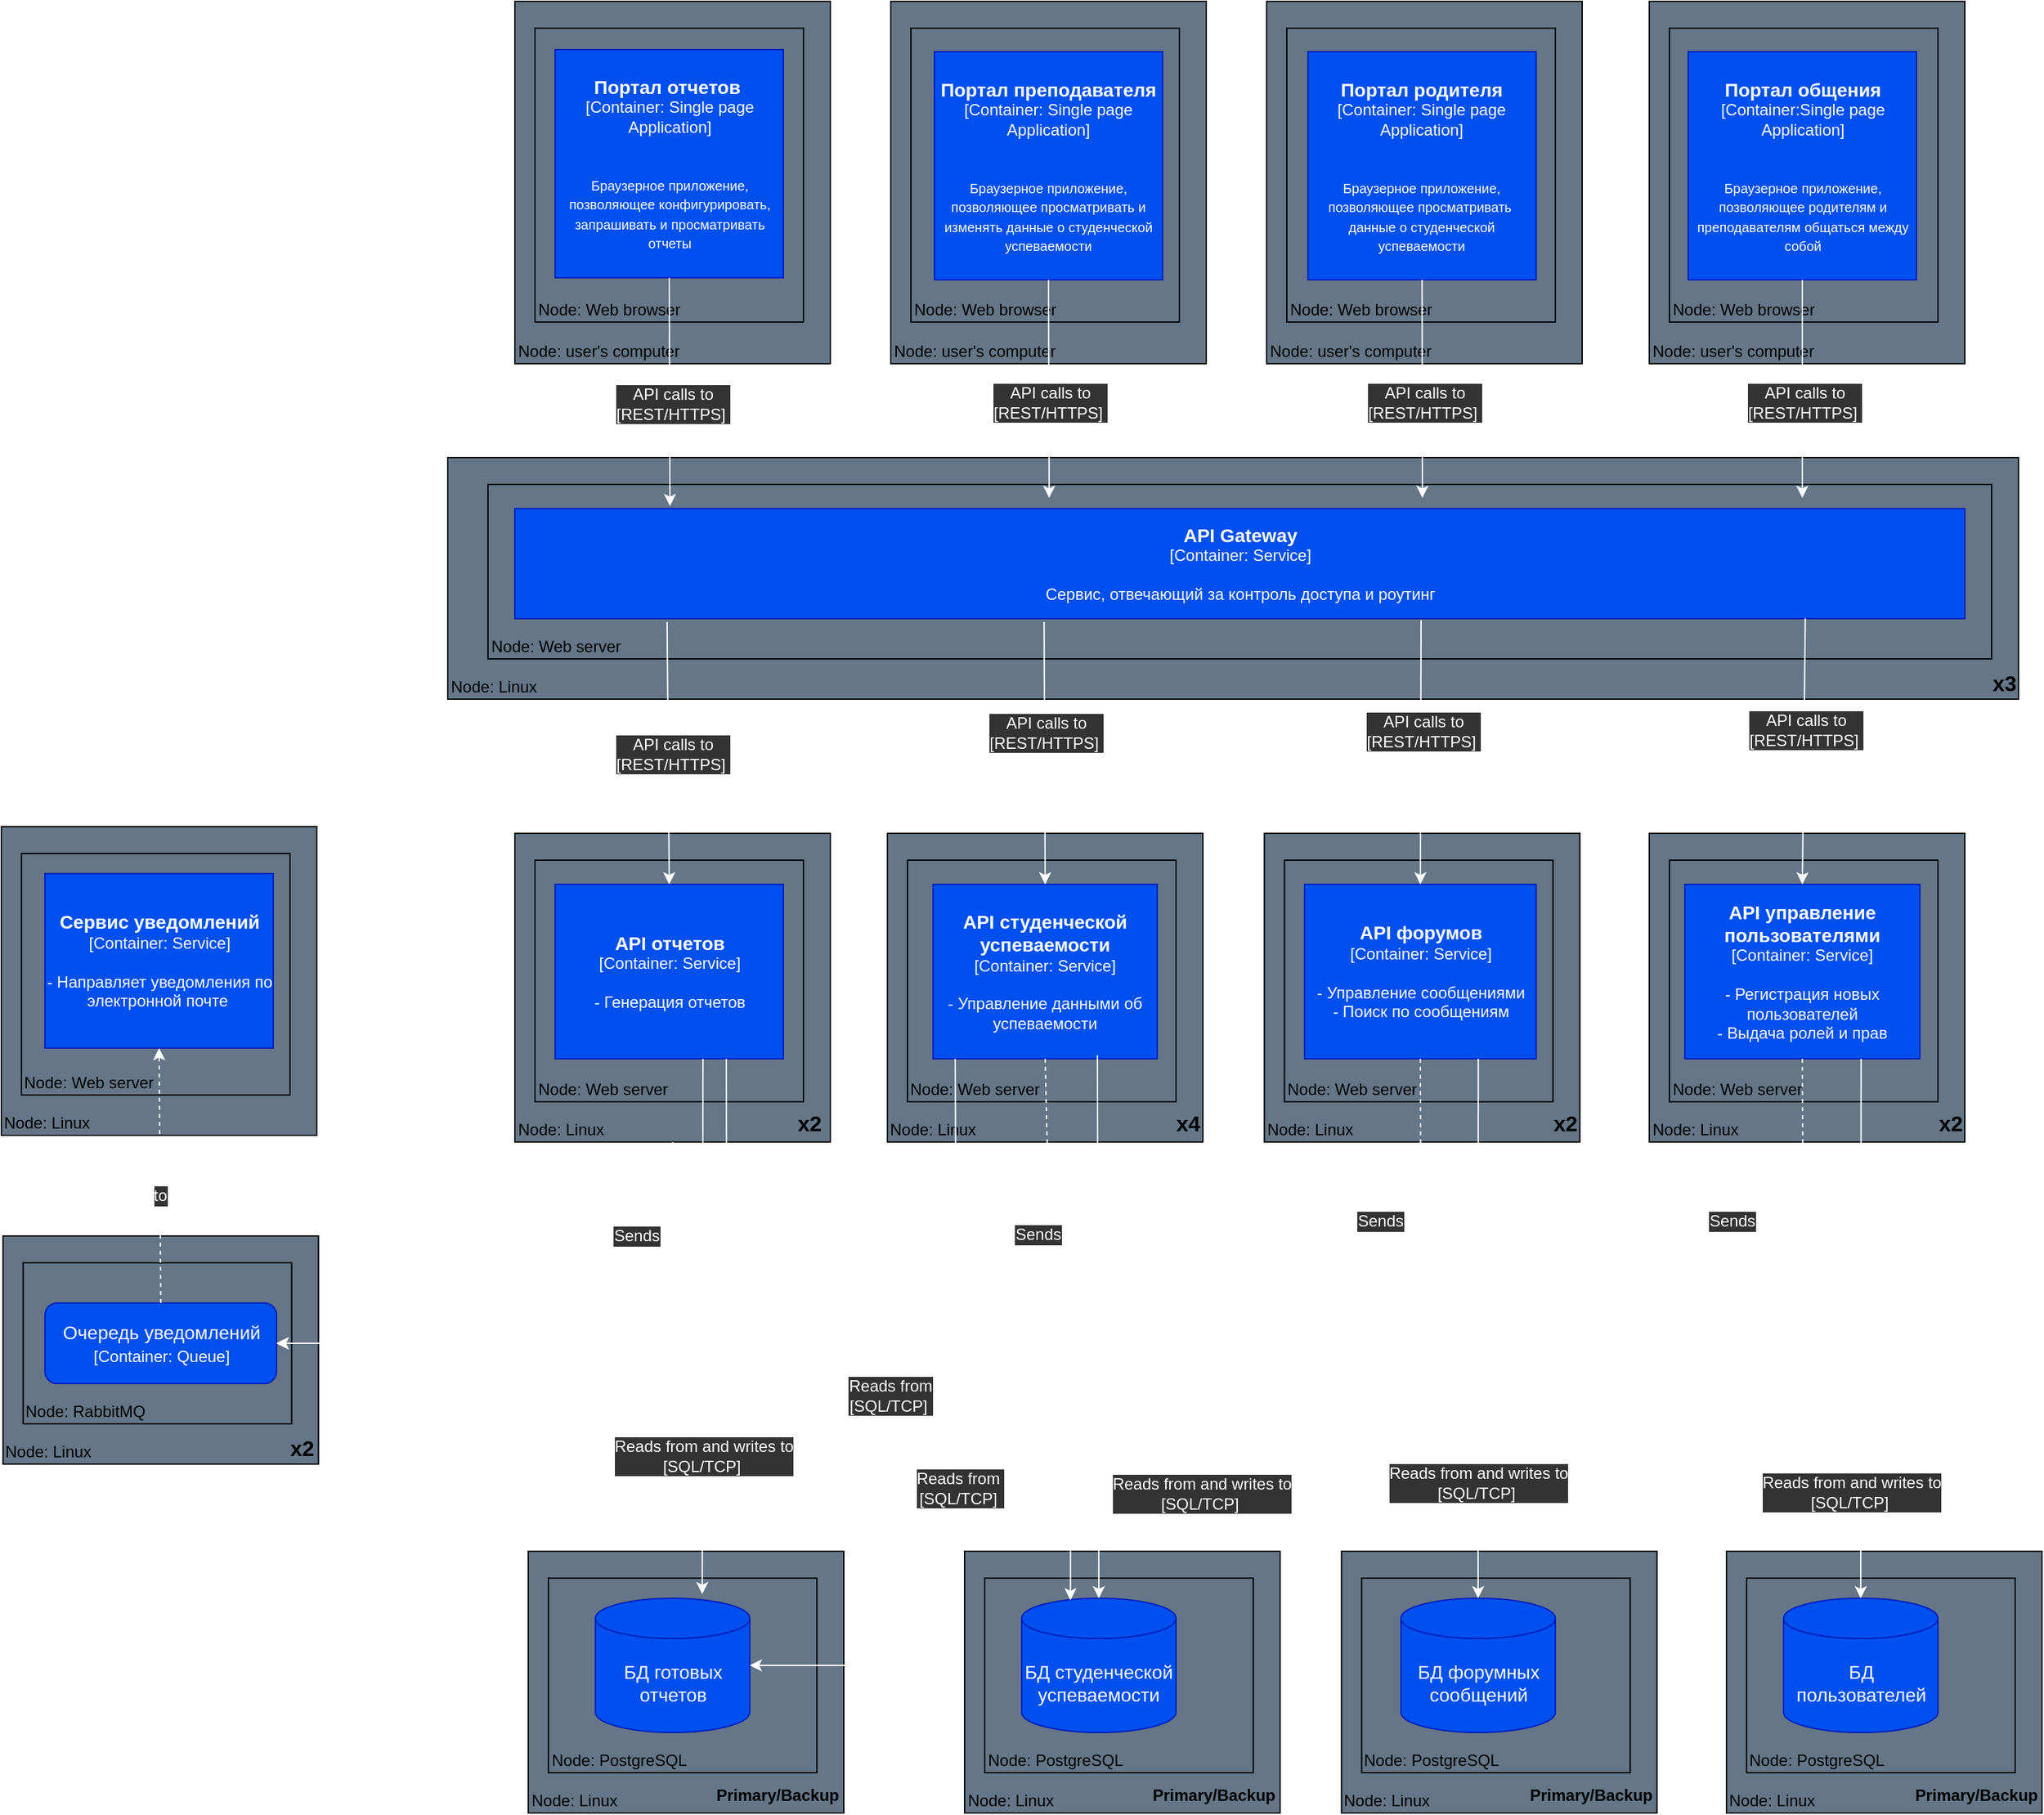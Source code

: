 <mxfile>
    <diagram id="bpkOkg_YQw8nwezcgyr8" name="Page-1">
        <mxGraphModel dx="2941" dy="1838" grid="1" gridSize="10" guides="1" tooltips="1" connect="1" arrows="1" fold="1" page="1" pageScale="1" pageWidth="850" pageHeight="1100" math="0" shadow="0">
            <root>
                <mxCell id="0"/>
                <mxCell id="1" parent="0"/>
                <mxCell id="143" value="&lt;font color=&quot;#000000&quot;&gt;Node: Linux&lt;/font&gt;" style="rounded=0;whiteSpace=wrap;html=1;fillColor=#647687;fontColor=#ffffff;strokeColor=#000000;verticalAlign=bottom;align=left;" vertex="1" parent="1">
                    <mxGeometry x="435" y="1155" width="235" height="195" as="geometry"/>
                </mxCell>
                <mxCell id="144" value="&lt;div style=&quot;&quot;&gt;&lt;font color=&quot;#000000&quot;&gt;Node: PostgreSQL&lt;/font&gt;&lt;/div&gt;" style="rounded=0;whiteSpace=wrap;html=1;fillColor=#647687;fontColor=#ffffff;strokeColor=#000000;align=left;verticalAlign=bottom;" vertex="1" parent="1">
                    <mxGeometry x="450" y="1175" width="200" height="145" as="geometry"/>
                </mxCell>
                <mxCell id="145" value="&lt;font style=&quot;font-size: 12px;&quot;&gt;Primary/Backup&lt;/font&gt;" style="rounded=0;whiteSpace=wrap;html=1;strokeColor=none;fontColor=#000000;labelBackgroundColor=none;fillColor=none;fontStyle=1;fontSize=14;verticalAlign=bottom;align=right;" vertex="1" parent="1">
                    <mxGeometry x="548.75" y="1287" width="120" height="60" as="geometry"/>
                </mxCell>
                <mxCell id="140" value="&lt;font color=&quot;#000000&quot;&gt;Node: Linux&lt;/font&gt;" style="rounded=0;whiteSpace=wrap;html=1;fillColor=#647687;fontColor=#ffffff;strokeColor=#000000;verticalAlign=bottom;align=left;" vertex="1" parent="1">
                    <mxGeometry x="148.25" y="1155" width="235" height="195" as="geometry"/>
                </mxCell>
                <mxCell id="141" value="&lt;div style=&quot;&quot;&gt;&lt;font color=&quot;#000000&quot;&gt;Node: PostgreSQL&lt;/font&gt;&lt;/div&gt;" style="rounded=0;whiteSpace=wrap;html=1;fillColor=#647687;fontColor=#ffffff;strokeColor=#000000;align=left;verticalAlign=bottom;" vertex="1" parent="1">
                    <mxGeometry x="163.25" y="1175" width="200" height="145" as="geometry"/>
                </mxCell>
                <mxCell id="142" value="&lt;font style=&quot;font-size: 12px;&quot;&gt;Primary/Backup&lt;/font&gt;" style="rounded=0;whiteSpace=wrap;html=1;strokeColor=none;fontColor=#000000;labelBackgroundColor=none;fillColor=none;fontStyle=1;fontSize=14;verticalAlign=bottom;align=right;" vertex="1" parent="1">
                    <mxGeometry x="262" y="1287" width="120" height="60" as="geometry"/>
                </mxCell>
                <mxCell id="137" value="&lt;font color=&quot;#000000&quot;&gt;Node: Linux&lt;/font&gt;" style="rounded=0;whiteSpace=wrap;html=1;fillColor=#647687;fontColor=#ffffff;strokeColor=#000000;verticalAlign=bottom;align=left;" vertex="1" parent="1">
                    <mxGeometry x="-132.5" y="1155" width="235" height="195" as="geometry"/>
                </mxCell>
                <mxCell id="138" value="&lt;div style=&quot;&quot;&gt;&lt;font color=&quot;#000000&quot;&gt;Node: PostgreSQL&lt;/font&gt;&lt;/div&gt;" style="rounded=0;whiteSpace=wrap;html=1;fillColor=#647687;fontColor=#ffffff;strokeColor=#000000;align=left;verticalAlign=bottom;" vertex="1" parent="1">
                    <mxGeometry x="-117.5" y="1175" width="200" height="145" as="geometry"/>
                </mxCell>
                <mxCell id="139" value="&lt;font style=&quot;font-size: 12px;&quot;&gt;Primary/Backup&lt;/font&gt;" style="rounded=0;whiteSpace=wrap;html=1;strokeColor=none;fontColor=#000000;labelBackgroundColor=none;fillColor=none;fontStyle=1;fontSize=14;verticalAlign=bottom;align=right;" vertex="1" parent="1">
                    <mxGeometry x="-18.75" y="1287" width="120" height="60" as="geometry"/>
                </mxCell>
                <mxCell id="134" value="&lt;font color=&quot;#000000&quot;&gt;Node: Linux&lt;/font&gt;" style="rounded=0;whiteSpace=wrap;html=1;fillColor=#647687;fontColor=#ffffff;strokeColor=#000000;verticalAlign=bottom;align=left;" vertex="1" parent="1">
                    <mxGeometry x="-457.5" y="1155" width="235" height="195" as="geometry"/>
                </mxCell>
                <mxCell id="135" value="&lt;div style=&quot;&quot;&gt;&lt;font color=&quot;#000000&quot;&gt;Node: PostgreSQL&lt;/font&gt;&lt;/div&gt;" style="rounded=0;whiteSpace=wrap;html=1;fillColor=#647687;fontColor=#ffffff;strokeColor=#000000;align=left;verticalAlign=bottom;" vertex="1" parent="1">
                    <mxGeometry x="-442.5" y="1175" width="200" height="145" as="geometry"/>
                </mxCell>
                <mxCell id="136" value="&lt;font style=&quot;font-size: 12px;&quot;&gt;Primary/Backup&lt;/font&gt;" style="rounded=0;whiteSpace=wrap;html=1;strokeColor=none;fontColor=#000000;labelBackgroundColor=none;fillColor=none;fontStyle=1;fontSize=14;verticalAlign=bottom;align=right;" vertex="1" parent="1">
                    <mxGeometry x="-343.75" y="1287" width="120" height="60" as="geometry"/>
                </mxCell>
                <mxCell id="124" value="&lt;font color=&quot;#000000&quot;&gt;Node: Linux&lt;/font&gt;" style="rounded=0;whiteSpace=wrap;html=1;fillColor=#647687;fontColor=#ffffff;strokeColor=#000000;verticalAlign=bottom;align=left;" vertex="1" parent="1">
                    <mxGeometry x="-848.75" y="920" width="235" height="170" as="geometry"/>
                </mxCell>
                <mxCell id="125" value="&lt;div style=&quot;&quot;&gt;&lt;font color=&quot;#000000&quot;&gt;Node: RabbitMQ&lt;/font&gt;&lt;/div&gt;" style="rounded=0;whiteSpace=wrap;html=1;fillColor=#647687;fontColor=#ffffff;strokeColor=#000000;align=left;verticalAlign=bottom;" vertex="1" parent="1">
                    <mxGeometry x="-833.75" y="940" width="200" height="120" as="geometry"/>
                </mxCell>
                <mxCell id="122" value="&lt;font color=&quot;#000000&quot;&gt;Node: Linux&lt;/font&gt;" style="rounded=0;whiteSpace=wrap;html=1;fillColor=#647687;fontColor=#ffffff;strokeColor=#000000;verticalAlign=bottom;align=left;" vertex="1" parent="1">
                    <mxGeometry x="-850" y="615" width="235" height="230" as="geometry"/>
                </mxCell>
                <mxCell id="123" value="&lt;div style=&quot;&quot;&gt;&lt;font color=&quot;#000000&quot;&gt;Node: Web server&lt;/font&gt;&lt;/div&gt;" style="rounded=0;whiteSpace=wrap;html=1;fillColor=#647687;fontColor=#ffffff;strokeColor=#000000;align=left;verticalAlign=bottom;" vertex="1" parent="1">
                    <mxGeometry x="-835" y="635" width="200" height="180" as="geometry"/>
                </mxCell>
                <mxCell id="119" value="&lt;font color=&quot;#000000&quot;&gt;Node:&amp;nbsp;&lt;/font&gt;&lt;span style=&quot;color: rgb(0, 0, 0);&quot;&gt;Linux&lt;/span&gt;" style="rounded=0;whiteSpace=wrap;html=1;fillColor=#647687;fontColor=#ffffff;strokeColor=#000000;verticalAlign=bottom;align=left;" vertex="1" parent="1">
                    <mxGeometry x="377.5" y="620" width="235" height="230" as="geometry"/>
                </mxCell>
                <mxCell id="120" value="&lt;div style=&quot;&quot;&gt;&lt;font color=&quot;#000000&quot;&gt;Node: Web server&lt;/font&gt;&lt;/div&gt;" style="rounded=0;whiteSpace=wrap;html=1;fillColor=#647687;fontColor=#ffffff;strokeColor=#000000;align=left;verticalAlign=bottom;" vertex="1" parent="1">
                    <mxGeometry x="392.5" y="640" width="200" height="180" as="geometry"/>
                </mxCell>
                <mxCell id="116" value="&lt;font color=&quot;#000000&quot;&gt;Node:&amp;nbsp;&lt;/font&gt;&lt;span style=&quot;color: rgb(0, 0, 0);&quot;&gt;Linux&lt;/span&gt;" style="rounded=0;whiteSpace=wrap;html=1;fillColor=#647687;fontColor=#ffffff;strokeColor=#000000;verticalAlign=bottom;align=left;" vertex="1" parent="1">
                    <mxGeometry x="90.75" y="620" width="235" height="230" as="geometry"/>
                </mxCell>
                <mxCell id="117" value="&lt;div style=&quot;&quot;&gt;&lt;font color=&quot;#000000&quot;&gt;Node: Web server&lt;/font&gt;&lt;/div&gt;" style="rounded=0;whiteSpace=wrap;html=1;fillColor=#647687;fontColor=#ffffff;strokeColor=#000000;align=left;verticalAlign=bottom;" vertex="1" parent="1">
                    <mxGeometry x="105.75" y="640" width="200" height="180" as="geometry"/>
                </mxCell>
                <mxCell id="118" value="&lt;font style=&quot;font-size: 16px;&quot;&gt;x2&lt;/font&gt;" style="rounded=0;whiteSpace=wrap;html=1;strokeColor=none;fontColor=#000000;labelBackgroundColor=none;fillColor=none;fontStyle=1;fontSize=14;verticalAlign=bottom;align=right;" vertex="1" parent="1">
                    <mxGeometry x="205.75" y="788" width="120" height="60" as="geometry"/>
                </mxCell>
                <mxCell id="113" value="&lt;font color=&quot;#000000&quot;&gt;Node: Linux&lt;/font&gt;" style="rounded=0;whiteSpace=wrap;html=1;fillColor=#647687;fontColor=#ffffff;strokeColor=#000000;verticalAlign=bottom;align=left;" vertex="1" parent="1">
                    <mxGeometry x="-190" y="620" width="235" height="230" as="geometry"/>
                </mxCell>
                <mxCell id="114" value="&lt;div style=&quot;&quot;&gt;&lt;font color=&quot;#000000&quot;&gt;Node: Web server&lt;/font&gt;&lt;/div&gt;" style="rounded=0;whiteSpace=wrap;html=1;fillColor=#647687;fontColor=#ffffff;strokeColor=#000000;align=left;verticalAlign=bottom;" vertex="1" parent="1">
                    <mxGeometry x="-175" y="640" width="200" height="180" as="geometry"/>
                </mxCell>
                <mxCell id="115" value="&lt;font style=&quot;font-size: 16px;&quot;&gt;x4&lt;/font&gt;" style="rounded=0;whiteSpace=wrap;html=1;strokeColor=none;fontColor=#000000;labelBackgroundColor=none;fillColor=none;fontStyle=1;fontSize=14;verticalAlign=bottom;align=right;" vertex="1" parent="1">
                    <mxGeometry x="-75" y="788" width="120" height="60" as="geometry"/>
                </mxCell>
                <mxCell id="108" value="&lt;font color=&quot;#000000&quot;&gt;Node: Linux&lt;/font&gt;" style="rounded=0;whiteSpace=wrap;html=1;fillColor=#647687;fontColor=#ffffff;strokeColor=#000000;verticalAlign=bottom;align=left;" vertex="1" parent="1">
                    <mxGeometry x="-467.5" y="620" width="235" height="230" as="geometry"/>
                </mxCell>
                <mxCell id="109" value="&lt;div style=&quot;&quot;&gt;&lt;font color=&quot;#000000&quot;&gt;Node: Web server&lt;/font&gt;&lt;/div&gt;" style="rounded=0;whiteSpace=wrap;html=1;fillColor=#647687;fontColor=#ffffff;strokeColor=#000000;align=left;verticalAlign=bottom;" vertex="1" parent="1">
                    <mxGeometry x="-452.5" y="640" width="200" height="180" as="geometry"/>
                </mxCell>
                <mxCell id="105" value="&lt;font color=&quot;#000000&quot;&gt;Node: Linux&lt;/font&gt;" style="rounded=0;whiteSpace=wrap;html=1;fillColor=#647687;fontColor=#ffffff;strokeColor=#000000;verticalAlign=bottom;align=left;" vertex="1" parent="1">
                    <mxGeometry x="-517.5" y="340" width="1170" height="180" as="geometry"/>
                </mxCell>
                <mxCell id="106" value="&lt;div style=&quot;&quot;&gt;&lt;font color=&quot;#000000&quot;&gt;Node: Web server&lt;/font&gt;&lt;/div&gt;" style="rounded=0;whiteSpace=wrap;html=1;fillColor=#647687;fontColor=#ffffff;strokeColor=#000000;align=left;verticalAlign=bottom;" vertex="1" parent="1">
                    <mxGeometry x="-487.5" y="360" width="1120" height="130" as="geometry"/>
                </mxCell>
                <mxCell id="103" value="&lt;font color=&quot;#000000&quot;&gt;Node: user's computer&lt;/font&gt;" style="rounded=0;whiteSpace=wrap;html=1;fillColor=#647687;fontColor=#ffffff;strokeColor=#000000;verticalAlign=bottom;align=left;" vertex="1" parent="1">
                    <mxGeometry x="377.5" width="235" height="270" as="geometry"/>
                </mxCell>
                <mxCell id="104" value="&lt;div style=&quot;&quot;&gt;&lt;font color=&quot;#000000&quot;&gt;Node: Web browser&lt;/font&gt;&lt;/div&gt;" style="rounded=0;whiteSpace=wrap;html=1;fillColor=#647687;fontColor=#ffffff;strokeColor=#000000;align=left;verticalAlign=bottom;" vertex="1" parent="1">
                    <mxGeometry x="392.5" y="20" width="200" height="219" as="geometry"/>
                </mxCell>
                <mxCell id="101" value="&lt;font color=&quot;#000000&quot;&gt;Node: user's computer&lt;/font&gt;" style="rounded=0;whiteSpace=wrap;html=1;fillColor=#647687;fontColor=#ffffff;strokeColor=#000000;verticalAlign=bottom;align=left;" vertex="1" parent="1">
                    <mxGeometry x="92.5" width="235" height="270" as="geometry"/>
                </mxCell>
                <mxCell id="102" value="&lt;div style=&quot;&quot;&gt;&lt;font color=&quot;#000000&quot;&gt;Node: Web browser&lt;/font&gt;&lt;/div&gt;" style="rounded=0;whiteSpace=wrap;html=1;fillColor=#647687;fontColor=#ffffff;strokeColor=#000000;align=left;verticalAlign=bottom;" vertex="1" parent="1">
                    <mxGeometry x="107.5" y="20" width="200" height="219" as="geometry"/>
                </mxCell>
                <mxCell id="99" value="&lt;font color=&quot;#000000&quot;&gt;Node: user's computer&lt;/font&gt;" style="rounded=0;whiteSpace=wrap;html=1;fillColor=#647687;fontColor=#ffffff;strokeColor=#000000;verticalAlign=bottom;align=left;" vertex="1" parent="1">
                    <mxGeometry x="-187.5" width="235" height="270" as="geometry"/>
                </mxCell>
                <mxCell id="100" value="&lt;div style=&quot;&quot;&gt;&lt;font color=&quot;#000000&quot;&gt;Node: Web browser&lt;/font&gt;&lt;/div&gt;" style="rounded=0;whiteSpace=wrap;html=1;fillColor=#647687;fontColor=#ffffff;strokeColor=#000000;align=left;verticalAlign=bottom;" vertex="1" parent="1">
                    <mxGeometry x="-172.5" y="20" width="200" height="219" as="geometry"/>
                </mxCell>
                <mxCell id="98" value="&lt;font color=&quot;#000000&quot;&gt;Node: user's computer&lt;/font&gt;" style="rounded=0;whiteSpace=wrap;html=1;fillColor=#647687;fontColor=#ffffff;strokeColor=#000000;verticalAlign=bottom;align=left;" vertex="1" parent="1">
                    <mxGeometry x="-467.5" width="235" height="270" as="geometry"/>
                </mxCell>
                <mxCell id="97" value="&lt;div style=&quot;&quot;&gt;&lt;font color=&quot;#000000&quot;&gt;Node: Web browser&lt;/font&gt;&lt;/div&gt;" style="rounded=0;whiteSpace=wrap;html=1;fillColor=#647687;fontColor=#ffffff;strokeColor=#000000;align=left;verticalAlign=bottom;" vertex="1" parent="1">
                    <mxGeometry x="-452.5" y="20" width="200" height="219" as="geometry"/>
                </mxCell>
                <mxCell id="4" value="&lt;b&gt;&lt;font style=&quot;font-size: 14px;&quot;&gt;Портал преподавателя&lt;/font&gt;&lt;/b&gt;&lt;br&gt;[Container: Single page Application]&lt;br&gt;&lt;br&gt;&lt;br&gt;&lt;span style=&quot;font-size: 10px;&quot;&gt;Браузерное приложение, позволяющее просматривать и изменять данные о студенческой успеваемости&lt;/span&gt;" style="whiteSpace=wrap;html=1;aspect=fixed;fillColor=#0050ef;fontColor=#ffffff;strokeColor=#001DBC;" parent="1" vertex="1">
                    <mxGeometry x="-155" y="37.5" width="170" height="170" as="geometry"/>
                </mxCell>
                <mxCell id="5" value="&lt;b&gt;&lt;font style=&quot;font-size: 14px;&quot;&gt;Портал родителя&lt;/font&gt;&lt;/b&gt;&lt;br&gt;[Container: Single page Application]&lt;br&gt;&lt;br&gt;&lt;br&gt;&lt;span style=&quot;font-size: 10px;&quot;&gt;Браузерное приложение, позволяющее просматривать&amp;nbsp; данные о студенческой успеваемости&lt;/span&gt;" style="whiteSpace=wrap;html=1;aspect=fixed;fillColor=#0050ef;fontColor=#ffffff;strokeColor=#001DBC;" parent="1" vertex="1">
                    <mxGeometry x="123.25" y="37.5" width="170" height="170" as="geometry"/>
                </mxCell>
                <mxCell id="6" value="&lt;b style=&quot;font-size: 14px;&quot;&gt;Портал общения&lt;/b&gt;&lt;span style=&quot;font-size: 14px;&quot;&gt;&lt;b&gt;&lt;br&gt;&lt;/b&gt;&lt;/span&gt;[Container:Single page Application]&lt;br&gt;&lt;br&gt;&lt;br&gt;&lt;span style=&quot;font-size: 10px;&quot;&gt;Браузерное приложение, позволяющее родителям и преподавателям общаться между собой&lt;/span&gt;" style="whiteSpace=wrap;html=1;aspect=fixed;fillColor=#0050ef;fontColor=#ffffff;strokeColor=#001DBC;" parent="1" vertex="1">
                    <mxGeometry x="406.5" y="37.5" width="170" height="170" as="geometry"/>
                </mxCell>
                <mxCell id="8" value="&lt;font style=&quot;font-size: 14px;&quot;&gt;&lt;b&gt;API Gateway&lt;br&gt;&lt;/b&gt;&lt;/font&gt;[Container: Service]&lt;br&gt;&lt;br&gt;Сервис, отвечающий за контроль доступа и роутинг" style="rounded=0;whiteSpace=wrap;html=1;fillColor=#0050ef;fontColor=#ffffff;strokeColor=#001DBC;" parent="1" vertex="1">
                    <mxGeometry x="-467.5" y="378" width="1080" height="82" as="geometry"/>
                </mxCell>
                <mxCell id="10" value="" style="endArrow=classic;html=1;fontSize=10;strokeColor=#FFFFFF;exitX=0.5;exitY=1;exitDx=0;exitDy=0;" parent="1" source="4" edge="1">
                    <mxGeometry width="50" height="50" relative="1" as="geometry">
                        <mxPoint x="40.5" y="300" as="sourcePoint"/>
                        <mxPoint x="-69.5" y="370" as="targetPoint"/>
                    </mxGeometry>
                </mxCell>
                <mxCell id="11" value="API calls to&lt;br&gt;[REST/HTTPS]&amp;nbsp;" style="edgeLabel;html=1;align=center;verticalAlign=middle;resizable=0;points=[];fontSize=12;fontColor=#FFFFFF;labelBackgroundColor=#333333;" parent="10" vertex="1" connectable="0">
                    <mxGeometry x="-0.3" relative="1" as="geometry">
                        <mxPoint x="1" y="34" as="offset"/>
                    </mxGeometry>
                </mxCell>
                <mxCell id="15" value="" style="endArrow=classic;html=1;fontSize=10;strokeColor=#FFFFFF;exitX=0.5;exitY=1;exitDx=0;exitDy=0;" parent="1" source="5" edge="1">
                    <mxGeometry width="50" height="50" relative="1" as="geometry">
                        <mxPoint x="227.5" y="330" as="sourcePoint"/>
                        <mxPoint x="208.5" y="370" as="targetPoint"/>
                    </mxGeometry>
                </mxCell>
                <mxCell id="16" value="API calls to&lt;br&gt;[REST/HTTPS]&amp;nbsp;" style="edgeLabel;html=1;align=center;verticalAlign=middle;resizable=0;points=[];fontSize=12;fontColor=#FFFFFF;labelBackgroundColor=#333333;" parent="15" vertex="1" connectable="0">
                    <mxGeometry x="-0.3" relative="1" as="geometry">
                        <mxPoint x="1" y="34" as="offset"/>
                    </mxGeometry>
                </mxCell>
                <mxCell id="17" value="" style="endArrow=classic;html=1;fontSize=10;strokeColor=#FFFFFF;exitX=0.5;exitY=1;exitDx=0;exitDy=0;" parent="1" source="6" edge="1">
                    <mxGeometry width="50" height="50" relative="1" as="geometry">
                        <mxPoint x="60.5" y="320" as="sourcePoint"/>
                        <mxPoint x="491.5" y="370" as="targetPoint"/>
                    </mxGeometry>
                </mxCell>
                <mxCell id="18" value="API calls to&lt;br&gt;[REST/HTTPS]&amp;nbsp;" style="edgeLabel;html=1;align=center;verticalAlign=middle;resizable=0;points=[];fontSize=12;fontColor=#FFFFFF;labelBackgroundColor=#333333;" parent="17" vertex="1" connectable="0">
                    <mxGeometry x="-0.3" relative="1" as="geometry">
                        <mxPoint x="1" y="34" as="offset"/>
                    </mxGeometry>
                </mxCell>
                <mxCell id="20" value="&lt;b style=&quot;font-size: 14px;&quot;&gt;API отчетов&lt;br&gt;&lt;/b&gt;[Container: Service]&lt;br&gt;&lt;br&gt;- Генерация отчетов&lt;br&gt;" style="rounded=0;whiteSpace=wrap;html=1;fillColor=#0050ef;fontColor=#ffffff;strokeColor=#001DBC;" parent="1" vertex="1">
                    <mxGeometry x="-437.5" y="658" width="170" height="130" as="geometry"/>
                </mxCell>
                <mxCell id="22" value="&lt;b style=&quot;font-size: 14px;&quot;&gt;API форумов&lt;br&gt;&lt;/b&gt;[Container: Service]&lt;br&gt;&lt;br&gt;- Управление сообщениями&lt;br&gt;- Поиск по сообщениям" style="rounded=0;whiteSpace=wrap;html=1;fillColor=#0050ef;fontColor=#ffffff;strokeColor=#001DBC;" parent="1" vertex="1">
                    <mxGeometry x="120.75" y="658" width="172.5" height="130" as="geometry"/>
                </mxCell>
                <mxCell id="23" value="&lt;b style=&quot;font-size: 14px;&quot;&gt;API студенческой успеваемости&lt;br&gt;&lt;/b&gt;[Container: Service]&lt;br&gt;&lt;br&gt;- Управление данными об успеваемости" style="rounded=0;whiteSpace=wrap;html=1;fillColor=#0050ef;fontColor=#ffffff;strokeColor=#001DBC;" parent="1" vertex="1">
                    <mxGeometry x="-156" y="658" width="167" height="130" as="geometry"/>
                </mxCell>
                <mxCell id="26" value="" style="endArrow=classic;html=1;fontSize=10;strokeColor=#FFFFFF;entryX=0.5;entryY=0;entryDx=0;entryDy=0;exitX=0.105;exitY=1.031;exitDx=0;exitDy=0;exitPerimeter=0;" parent="1" edge="1" target="20" source="8">
                    <mxGeometry width="50" height="50" relative="1" as="geometry">
                        <mxPoint x="-177.5" y="460" as="sourcePoint"/>
                        <mxPoint x="-177.5" y="550" as="targetPoint"/>
                    </mxGeometry>
                </mxCell>
                <mxCell id="27" value="API calls to&lt;br&gt;[REST/HTTPS]&amp;nbsp;" style="edgeLabel;html=1;align=center;verticalAlign=middle;resizable=0;points=[];fontSize=12;fontColor=#FFFFFF;labelBackgroundColor=#333333;" parent="26" vertex="1" connectable="0">
                    <mxGeometry x="-0.3" relative="1" as="geometry">
                        <mxPoint x="3" y="30" as="offset"/>
                    </mxGeometry>
                </mxCell>
                <mxCell id="28" value="&lt;b&gt;&lt;font style=&quot;font-size: 14px;&quot;&gt;Портал отчетов&amp;nbsp;&lt;/font&gt;&lt;/b&gt;&lt;br&gt;[Container: Single page Application]&lt;br&gt;&lt;br&gt;&lt;br&gt;&lt;span style=&quot;font-size: 10px;&quot;&gt;Браузерное приложение, позволяющее конфигурировать, запрашивать и просматривать отчеты&lt;/span&gt;" style="whiteSpace=wrap;html=1;aspect=fixed;fillColor=#0050ef;fontColor=#ffffff;strokeColor=#001DBC;" parent="1" vertex="1">
                    <mxGeometry x="-437.5" y="36" width="170" height="170" as="geometry"/>
                </mxCell>
                <mxCell id="29" value="БД готовых отчетов" style="shape=cylinder3;whiteSpace=wrap;html=1;boundedLbl=1;backgroundOutline=1;size=15;fontSize=14;fillColor=#0050ef;fontColor=#ffffff;strokeColor=#001DBC;" parent="1" vertex="1">
                    <mxGeometry x="-407.5" y="1190" width="115" height="100" as="geometry"/>
                </mxCell>
                <mxCell id="30" value="БД пользователей&lt;span style=&quot;color: rgba(0, 0, 0, 0); font-family: monospace; font-size: 0px; text-align: start;&quot;&gt;%3CmxGraphModel%3E%3Croot%3E%3CmxCell%20id%3D%220%22%2F%3E%3CmxCell%20id%3D%221%22%20parent%3D%220%22%2F%3E%3CmxCell%20id%3D%222%22%20value%3D%22%D0%91%D0%94%20%D0%B3%D0%BE%D1%82%D0%BE%D0%B2%D1%8B%D1%85%20%D0%BE%D1%82%D1%87%D0%B5%D1%82%D0%BE%D0%B2%22%20style%3D%22shape%3Dcylinder3%3BwhiteSpace%3Dwrap%3Bhtml%3D1%3BboundedLbl%3D1%3BbackgroundOutline%3D1%3Bsize%3D15%3BfontSize%3D14%3BfillColor%3D%230050ef%3BfontColor%3D%23ffffff%3BstrokeColor%3D%23001DBC%3B%22%20vertex%3D%221%22%20parent%3D%221%22%3E%3CmxGeometry%20x%3D%2215%22%20y%3D%22770%22%20width%3D%22115%22%20height%3D%22160%22%20as%3D%22geometry%22%2F%3E%3C%2FmxCell%3E%3C%2Froot%3E%3C%2FmxGraphModel%3E&lt;/span&gt;" style="shape=cylinder3;whiteSpace=wrap;html=1;boundedLbl=1;backgroundOutline=1;size=15;fontSize=14;fillColor=#0050ef;fontColor=#ffffff;strokeColor=#001DBC;" parent="1" vertex="1">
                    <mxGeometry x="477.5" y="1190" width="115" height="100" as="geometry"/>
                </mxCell>
                <mxCell id="31" value="БД студенческой успеваемости&lt;span style=&quot;color: rgba(0, 0, 0, 0); font-family: monospace; font-size: 0px; text-align: start;&quot;&gt;%3CmxGraphModel%3E%3Croot%3E%3CmxCell%20id%3D%220%22%2F%3E%3CmxCell%20id%3D%221%22%20parent%3D%220%22%2F%3E%3CmxCell%20id%3D%222%22%20value%3D%22%D0%91%D0%94%20%D0%B3%D0%BE%D1%82%D0%BE%D0%B2%D1%8B%D1%85%20%D0%BE%D1%82%D1%87%D0%B5%D1%82%D0%BE%D0%B2%22%20style%3D%22shape%3Dcylinder3%3BwhiteSpace%3Dwrap%3Bhtml%3D1%3BboundedLbl%3D1%3BbackgroundOutline%3D1%3Bsize%3D15%3BfontSize%3D14%3BfillColor%3D%230050ef%3BfontColor%3D%23ffffff%3BstrokeColor%3D%23001DBC%3B%22%20vertex%3D%221%22%20parent%3D%221%22%3E%3CmxGeometry%20x%3D%2215%22%20y%3D%22770%22%20width%3D%22115%22%20height%3D%22160%22%20as%3D%22geometry%22%2F%3E%3C%2FmxCell%3E%3C%2Froot%3E%3C%2FmxGraphModel%3E&lt;/span&gt;" style="shape=cylinder3;whiteSpace=wrap;html=1;boundedLbl=1;backgroundOutline=1;size=15;fontSize=14;fillColor=#0050ef;fontColor=#ffffff;strokeColor=#001DBC;" parent="1" vertex="1">
                    <mxGeometry x="-90" y="1190" width="115" height="100" as="geometry"/>
                </mxCell>
                <mxCell id="45" value="&lt;b style=&quot;font-size: 14px;&quot;&gt;Сервис уведомлений&lt;br&gt;&lt;/b&gt;[Container: Service]&lt;br&gt;&lt;br&gt;- Направляет уведомления по электронной почте&amp;nbsp;" style="rounded=0;whiteSpace=wrap;html=1;fillColor=#0050ef;fontColor=#ffffff;strokeColor=#001DBC;" parent="1" vertex="1">
                    <mxGeometry x="-817.5" y="650" width="170" height="130" as="geometry"/>
                </mxCell>
                <mxCell id="52" value="Очередь уведомлений&lt;br&gt;&lt;span style=&quot;font-size: 12px;&quot;&gt;[Container: Queue]&lt;/span&gt;" style="rounded=1;whiteSpace=wrap;html=1;labelBackgroundColor=#;fontSize=14;fontColor=#ffffff;fillColor=#0050ef;strokeColor=#001DBC;" parent="1" vertex="1">
                    <mxGeometry x="-817.5" y="970" width="172.5" height="60" as="geometry"/>
                </mxCell>
                <mxCell id="53" value="" style="endArrow=classic;html=1;fontSize=10;exitX=0.5;exitY=1;exitDx=0;exitDy=0;entryX=1;entryY=0.5;entryDx=0;entryDy=0;rounded=1;dashed=1;strokeColor=#FFFFFF;startArrow=none;" parent="1" source="108" target="52" edge="1">
                    <mxGeometry width="50" height="50" relative="1" as="geometry">
                        <mxPoint x="442.5" y="708" as="sourcePoint"/>
                        <mxPoint x="442.75" y="887" as="targetPoint"/>
                        <Array as="points">
                            <mxPoint x="-349.5" y="920"/>
                            <mxPoint x="-349.5" y="1000"/>
                        </Array>
                    </mxGeometry>
                </mxCell>
                <mxCell id="55" value="" style="endArrow=classic;html=1;fontSize=10;exitX=0.5;exitY=1;exitDx=0;exitDy=0;rounded=1;dashed=1;strokeColor=#FFFFFF;entryX=1;entryY=0.5;entryDx=0;entryDy=0;" parent="1" source="22" target="52" edge="1">
                    <mxGeometry width="50" height="50" relative="1" as="geometry">
                        <mxPoint x="91.88" y="758" as="sourcePoint"/>
                        <mxPoint x="242.5" y="788" as="targetPoint"/>
                        <Array as="points">
                            <mxPoint x="207.5" y="1000"/>
                        </Array>
                    </mxGeometry>
                </mxCell>
                <mxCell id="56" value="&lt;span style=&quot;&quot;&gt;Sends&lt;br&gt;&lt;/span&gt;" style="edgeLabel;html=1;align=center;verticalAlign=middle;resizable=0;points=[];fontSize=12;fontColor=#FFFFFF;labelBackgroundColor=#333333;" parent="55" vertex="1" connectable="0">
                    <mxGeometry x="-0.3" relative="1" as="geometry">
                        <mxPoint x="130" y="-91" as="offset"/>
                    </mxGeometry>
                </mxCell>
                <mxCell id="57" value="" style="endArrow=classic;html=1;fontSize=10;exitX=0.5;exitY=1;exitDx=0;exitDy=0;entryX=1;entryY=0.5;entryDx=0;entryDy=0;rounded=1;dashed=1;strokeColor=#FFFFFF;" parent="1" source="23" target="52" edge="1">
                    <mxGeometry width="50" height="50" relative="1" as="geometry">
                        <mxPoint x="37.5" y="768" as="sourcePoint"/>
                        <mxPoint x="-6.25" y="828" as="targetPoint"/>
                        <Array as="points">
                            <mxPoint x="-67.5" y="1000"/>
                        </Array>
                    </mxGeometry>
                </mxCell>
                <mxCell id="58" value="&lt;span style=&quot;&quot;&gt;Sends&lt;br&gt;&lt;/span&gt;" style="edgeLabel;html=1;align=center;verticalAlign=middle;resizable=0;points=[];fontSize=12;fontColor=#FFFFFF;labelBackgroundColor=#333333;" parent="57" vertex="1" connectable="0">
                    <mxGeometry x="-0.3" relative="1" as="geometry">
                        <mxPoint x="54" y="-81" as="offset"/>
                    </mxGeometry>
                </mxCell>
                <mxCell id="59" value="" style="endArrow=classic;html=1;fontSize=10;exitX=0.5;exitY=0;exitDx=0;exitDy=0;entryX=0.5;entryY=1;entryDx=0;entryDy=0;rounded=1;dashed=1;strokeColor=#FFFFFF;" parent="1" source="52" target="45" edge="1">
                    <mxGeometry width="50" height="50" relative="1" as="geometry">
                        <mxPoint x="-292.5" y="752" as="sourcePoint"/>
                        <mxPoint x="-336.25" y="812" as="targetPoint"/>
                    </mxGeometry>
                </mxCell>
                <mxCell id="60" value="&lt;span style=&quot;&quot;&gt;to&lt;br&gt;&lt;/span&gt;" style="edgeLabel;html=1;align=center;verticalAlign=middle;resizable=0;points=[];fontSize=12;fontColor=#FFFFFF;labelBackgroundColor=#333333;" parent="59" vertex="1" connectable="0">
                    <mxGeometry x="-0.3" relative="1" as="geometry">
                        <mxPoint x="-1" y="-14" as="offset"/>
                    </mxGeometry>
                </mxCell>
                <mxCell id="61" value="" style="endArrow=classic;html=1;fontSize=10;entryX=1;entryY=0.5;entryDx=0;entryDy=0;strokeColor=#FFFFFF;entryPerimeter=0;" parent="1" target="29" edge="1">
                    <mxGeometry width="50" height="50" relative="1" as="geometry">
                        <mxPoint x="-139.5" y="788" as="sourcePoint"/>
                        <mxPoint x="27.5" y="628" as="targetPoint"/>
                        <Array as="points">
                            <mxPoint x="-137.5" y="1240"/>
                        </Array>
                    </mxGeometry>
                </mxCell>
                <mxCell id="62" value="Reads from&amp;nbsp;&lt;br&gt;[SQL/TCP]&amp;nbsp;" style="edgeLabel;html=1;align=center;verticalAlign=middle;resizable=0;points=[];fontSize=12;fontColor=#FFFFFF;labelBackgroundColor=#333333;" parent="61" vertex="1" connectable="0">
                    <mxGeometry x="-0.3" relative="1" as="geometry">
                        <mxPoint x="2" y="107" as="offset"/>
                    </mxGeometry>
                </mxCell>
                <mxCell id="63" value="" style="endArrow=classic;html=1;fontSize=10;entryX=0.316;entryY=0.015;entryDx=0;entryDy=0;strokeColor=#FFFFFF;exitX=0.75;exitY=1;exitDx=0;exitDy=0;entryPerimeter=0;" parent="1" source="20" target="31" edge="1">
                    <mxGeometry width="50" height="50" relative="1" as="geometry">
                        <mxPoint x="57.5" y="758" as="sourcePoint"/>
                        <mxPoint x="-130" y="988" as="targetPoint"/>
                        <Array as="points">
                            <mxPoint x="-309.5" y="1040"/>
                            <mxPoint x="-53.5" y="1040"/>
                        </Array>
                    </mxGeometry>
                </mxCell>
                <mxCell id="64" value="Reads from&lt;br&gt;[SQL/TCP]&amp;nbsp;" style="edgeLabel;html=1;align=center;verticalAlign=middle;resizable=0;points=[];fontSize=12;fontColor=#FFFFFF;labelBackgroundColor=#333333;" parent="63" vertex="1" connectable="0">
                    <mxGeometry x="-0.3" relative="1" as="geometry">
                        <mxPoint x="121" y="20" as="offset"/>
                    </mxGeometry>
                </mxCell>
                <mxCell id="65" value="БД форумных сообщений&lt;span style=&quot;color: rgba(0, 0, 0, 0); font-family: monospace; font-size: 0px; text-align: start;&quot;&gt;%3CmxGraphModel%3E%3Croot%3E%3CmxCell%20id%3D%220%22%2F%3E%3CmxCell%20id%3D%221%22%20parent%3D%220%22%2F%3E%3CmxCell%20id%3D%222%22%20value%3D%22%D0%91%D0%94%20%D0%B3%D0%BE%D1%82%D0%BE%D0%B2%D1%8B%D1%85%20%D0%BE%D1%82%D1%87%D0%B5%D1%82%D0%BE%D0%B2%22%20style%3D%22shape%3Dcylinder3%3BwhiteSpace%3Dwrap%3Bhtml%3D1%3BboundedLbl%3D1%3BbackgroundOutline%3D1%3Bsize%3D15%3BfontSize%3D14%3BfillColor%3D%230050ef%3BfontColor%3D%23ffffff%3BstrokeColor%3D%23001DBC%3B%22%20vertex%3D%221%22%20parent%3D%221%22%3E%3CmxGeometry%20x%3D%2215%22%20y%3D%22770%22%20width%3D%22115%22%20height%3D%22160%22%20as%3D%22geometry%22%2F%3E%3C%2FmxCell%3E%3C%2Froot%3E%3C%2FmxGraphModel%3E&lt;/span&gt;" style="shape=cylinder3;whiteSpace=wrap;html=1;boundedLbl=1;backgroundOutline=1;size=15;fontSize=14;fillColor=#0050ef;fontColor=#ffffff;strokeColor=#001DBC;" parent="1" vertex="1">
                    <mxGeometry x="192.5" y="1190" width="115" height="100" as="geometry"/>
                </mxCell>
                <mxCell id="66" value="" style="endArrow=classic;html=1;fontSize=10;entryX=0.5;entryY=0;entryDx=0;entryDy=0;strokeColor=#FFFFFF;exitX=0.75;exitY=1;exitDx=0;exitDy=0;entryPerimeter=0;" parent="1" source="22" target="65" edge="1">
                    <mxGeometry width="50" height="50" relative="1" as="geometry">
                        <mxPoint x="57.5" y="758" as="sourcePoint"/>
                        <mxPoint x="-130" y="988" as="targetPoint"/>
                    </mxGeometry>
                </mxCell>
                <mxCell id="67" value="Reads from and writes to&lt;br&gt;[SQL/TCP]&amp;nbsp;" style="edgeLabel;html=1;align=center;verticalAlign=middle;resizable=0;points=[];fontSize=12;fontColor=#FFFFFF;labelBackgroundColor=#333333;" parent="66" vertex="1" connectable="0">
                    <mxGeometry x="-0.3" relative="1" as="geometry">
                        <mxPoint y="175" as="offset"/>
                    </mxGeometry>
                </mxCell>
                <mxCell id="68" value="" style="endArrow=classic;html=1;fontSize=10;strokeColor=#FFFFFF;exitX=0.345;exitY=-0.043;exitDx=0;exitDy=0;entryX=0.5;entryY=0;entryDx=0;entryDy=0;entryPerimeter=0;exitPerimeter=0;" parent="1" source="115" target="31" edge="1">
                    <mxGeometry width="50" height="50" relative="1" as="geometry">
                        <mxPoint x="67.5" y="768" as="sourcePoint"/>
                        <mxPoint x="-27.5" y="1180" as="targetPoint"/>
                    </mxGeometry>
                </mxCell>
                <mxCell id="69" value="Reads from and writes to&lt;br&gt;[SQL/TCP]&amp;nbsp;" style="edgeLabel;html=1;align=center;verticalAlign=middle;resizable=0;points=[];fontSize=12;fontColor=#FFFFFF;labelBackgroundColor=#333333;" parent="68" vertex="1" connectable="0">
                    <mxGeometry x="-0.3" relative="1" as="geometry">
                        <mxPoint x="77" y="185" as="offset"/>
                    </mxGeometry>
                </mxCell>
                <mxCell id="70" value="&lt;b style=&quot;font-size: 14px;&quot;&gt;API управление пользователями&lt;br&gt;&lt;/b&gt;[Container: Service]&lt;br&gt;&lt;br&gt;- Регистрация новых пользователей&lt;br&gt;- Выдача ролей и прав" style="rounded=0;whiteSpace=wrap;html=1;fillColor=#0050ef;fontColor=#ffffff;strokeColor=#001DBC;" parent="1" vertex="1">
                    <mxGeometry x="404" y="658" width="175" height="130" as="geometry"/>
                </mxCell>
                <mxCell id="71" value="" style="endArrow=classic;html=1;fontSize=10;entryX=0.5;entryY=0;entryDx=0;entryDy=0;strokeColor=#FFFFFF;exitX=0.625;exitY=1.014;exitDx=0;exitDy=0;exitPerimeter=0;" parent="1" source="8" target="22" edge="1">
                    <mxGeometry width="50" height="50" relative="1" as="geometry">
                        <mxPoint x="112.5" y="620" as="sourcePoint"/>
                        <mxPoint x="27.5" y="520" as="targetPoint"/>
                    </mxGeometry>
                </mxCell>
                <mxCell id="72" value="API calls to&lt;br&gt;[REST/HTTPS]&amp;nbsp;" style="edgeLabel;html=1;align=center;verticalAlign=middle;resizable=0;points=[];fontSize=12;fontColor=#FFFFFF;labelBackgroundColor=#333333;" parent="71" vertex="1" connectable="0">
                    <mxGeometry x="-0.3" relative="1" as="geometry">
                        <mxPoint x="1" y="14" as="offset"/>
                    </mxGeometry>
                </mxCell>
                <mxCell id="73" value="" style="endArrow=classic;html=1;fontSize=10;entryX=0.5;entryY=0;entryDx=0;entryDy=0;strokeColor=#FFFFFF;exitX=0.365;exitY=1.031;exitDx=0;exitDy=0;exitPerimeter=0;" parent="1" target="23" edge="1" source="8">
                    <mxGeometry width="50" height="50" relative="1" as="geometry">
                        <mxPoint x="49.5" y="460" as="sourcePoint"/>
                        <mxPoint x="37.5" y="530" as="targetPoint"/>
                    </mxGeometry>
                </mxCell>
                <mxCell id="74" value="API calls to&lt;br&gt;[REST/HTTPS]&amp;nbsp;" style="edgeLabel;html=1;align=center;verticalAlign=middle;resizable=0;points=[];fontSize=12;fontColor=#FFFFFF;labelBackgroundColor=#333333;" parent="73" vertex="1" connectable="0">
                    <mxGeometry x="-0.3" relative="1" as="geometry">
                        <mxPoint x="1" y="14" as="offset"/>
                    </mxGeometry>
                </mxCell>
                <mxCell id="75" value="" style="endArrow=classic;html=1;fontSize=10;entryX=0.5;entryY=0;entryDx=0;entryDy=0;strokeColor=#FFFFFF;exitX=0.89;exitY=0.997;exitDx=0;exitDy=0;exitPerimeter=0;" parent="1" source="8" target="70" edge="1">
                    <mxGeometry width="50" height="50" relative="1" as="geometry">
                        <mxPoint x="145" y="490" as="sourcePoint"/>
                        <mxPoint x="47.5" y="540" as="targetPoint"/>
                    </mxGeometry>
                </mxCell>
                <mxCell id="76" value="API calls to&lt;br&gt;[REST/HTTPS]&amp;nbsp;" style="edgeLabel;html=1;align=center;verticalAlign=middle;resizable=0;points=[];fontSize=12;fontColor=#FFFFFF;labelBackgroundColor=#333333;" parent="75" vertex="1" connectable="0">
                    <mxGeometry x="-0.3" relative="1" as="geometry">
                        <mxPoint x="1" y="14" as="offset"/>
                    </mxGeometry>
                </mxCell>
                <mxCell id="77" value="" style="endArrow=classic;html=1;fontSize=10;entryX=0.5;entryY=0;entryDx=0;entryDy=0;strokeColor=#FFFFFF;exitX=0.75;exitY=1;exitDx=0;exitDy=0;entryPerimeter=0;" parent="1" source="70" target="30" edge="1">
                    <mxGeometry width="50" height="50" relative="1" as="geometry">
                        <mxPoint x="387.5" y="758" as="sourcePoint"/>
                        <mxPoint x="262.5" y="988" as="targetPoint"/>
                    </mxGeometry>
                </mxCell>
                <mxCell id="78" value="Reads from and writes to&lt;br&gt;[SQL/TCP]&amp;nbsp;" style="edgeLabel;html=1;align=center;verticalAlign=middle;resizable=0;points=[];fontSize=12;fontColor=#FFFFFF;labelBackgroundColor=#333333;" parent="77" vertex="1" connectable="0">
                    <mxGeometry x="-0.3" relative="1" as="geometry">
                        <mxPoint x="-7" y="182" as="offset"/>
                    </mxGeometry>
                </mxCell>
                <mxCell id="91" value="" style="endArrow=classic;html=1;fontSize=10;strokeColor=#FFFFFF;exitX=0.5;exitY=1;exitDx=0;exitDy=0;entryX=0.107;entryY=-0.023;entryDx=0;entryDy=0;entryPerimeter=0;" parent="1" source="28" target="8" edge="1">
                    <mxGeometry width="50" height="50" relative="1" as="geometry">
                        <mxPoint x="50.5" y="310" as="sourcePoint"/>
                        <mxPoint x="-352.5" y="370" as="targetPoint"/>
                    </mxGeometry>
                </mxCell>
                <mxCell id="92" value="API calls to&lt;br&gt;[REST/HTTPS]&amp;nbsp;" style="edgeLabel;html=1;align=center;verticalAlign=middle;resizable=0;points=[];fontSize=12;fontColor=#FFFFFF;labelBackgroundColor=#333333;" parent="91" vertex="1" connectable="0">
                    <mxGeometry x="-0.3" relative="1" as="geometry">
                        <mxPoint x="2" y="34" as="offset"/>
                    </mxGeometry>
                </mxCell>
                <mxCell id="93" value="" style="endArrow=classic;html=1;fontSize=10;exitX=0.5;exitY=1;exitDx=0;exitDy=0;entryX=1;entryY=0.5;entryDx=0;entryDy=0;rounded=1;dashed=1;strokeColor=#FFFFFF;" parent="1" source="70" target="52" edge="1">
                    <mxGeometry width="50" height="50" relative="1" as="geometry">
                        <mxPoint x="59" y="798" as="sourcePoint"/>
                        <mxPoint x="-315" y="928" as="targetPoint"/>
                        <Array as="points">
                            <mxPoint x="492.5" y="1000"/>
                        </Array>
                    </mxGeometry>
                </mxCell>
                <mxCell id="94" value="&lt;span style=&quot;&quot;&gt;Sends&lt;br&gt;&lt;/span&gt;" style="edgeLabel;html=1;align=center;verticalAlign=middle;resizable=0;points=[];fontSize=12;fontColor=#FFFFFF;labelBackgroundColor=#333333;" parent="93" vertex="1" connectable="0">
                    <mxGeometry x="-0.3" relative="1" as="geometry">
                        <mxPoint x="207" y="-91" as="offset"/>
                    </mxGeometry>
                </mxCell>
                <mxCell id="107" value="&lt;font style=&quot;font-size: 16px;&quot;&gt;x3&lt;/font&gt;" style="rounded=0;whiteSpace=wrap;html=1;strokeColor=none;fontColor=#000000;labelBackgroundColor=none;fillColor=none;fontStyle=1;fontSize=14;verticalAlign=bottom;align=right;" vertex="1" parent="1">
                    <mxGeometry x="532.5" y="460" width="120" height="60" as="geometry"/>
                </mxCell>
                <mxCell id="110" value="&lt;font style=&quot;font-size: 16px;&quot;&gt;x2&lt;/font&gt;" style="rounded=0;whiteSpace=wrap;html=1;strokeColor=none;fontColor=#000000;labelBackgroundColor=none;fillColor=none;fontStyle=1;fontSize=14;verticalAlign=bottom;align=right;" vertex="1" parent="1">
                    <mxGeometry x="-352.5" y="790" width="115" height="58" as="geometry"/>
                </mxCell>
                <mxCell id="121" value="&lt;font style=&quot;font-size: 16px;&quot;&gt;x2&lt;/font&gt;" style="rounded=0;whiteSpace=wrap;html=1;strokeColor=none;fontColor=#000000;labelBackgroundColor=none;fillColor=none;fontStyle=1;fontSize=14;verticalAlign=bottom;align=right;" vertex="1" parent="1">
                    <mxGeometry x="492.5" y="788" width="120" height="60" as="geometry"/>
                </mxCell>
                <mxCell id="127" value="&lt;font style=&quot;font-size: 16px;&quot;&gt;x2&lt;/font&gt;" style="rounded=0;whiteSpace=wrap;html=1;strokeColor=none;fontColor=#000000;labelBackgroundColor=none;fillColor=none;fontStyle=1;fontSize=14;verticalAlign=bottom;align=right;" vertex="1" parent="1">
                    <mxGeometry x="-735" y="1030" width="120" height="60" as="geometry"/>
                </mxCell>
                <mxCell id="129" value="" style="endArrow=classic;html=1;fontSize=10;entryX=0.692;entryY=-0.031;entryDx=0;entryDy=0;strokeColor=#FFFFFF;exitX=0.75;exitY=1;exitDx=0;exitDy=0;entryPerimeter=0;" edge="1" parent="1" target="29">
                    <mxGeometry width="50" height="50" relative="1" as="geometry">
                        <mxPoint x="-327.375" y="788" as="sourcePoint"/>
                        <mxPoint x="-327.5" y="1210" as="targetPoint"/>
                    </mxGeometry>
                </mxCell>
                <mxCell id="130" value="Reads from and writes to&lt;br&gt;[SQL/TCP]&amp;nbsp;" style="edgeLabel;html=1;align=center;verticalAlign=middle;resizable=0;points=[];fontSize=12;fontColor=#FFFFFF;labelBackgroundColor=#333333;" vertex="1" connectable="0" parent="129">
                    <mxGeometry x="-0.3" relative="1" as="geometry">
                        <mxPoint y="156" as="offset"/>
                    </mxGeometry>
                </mxCell>
                <mxCell id="133" value="&lt;span style=&quot;&quot;&gt;Sends&lt;br&gt;&lt;/span&gt;" style="edgeLabel;html=1;align=center;verticalAlign=middle;resizable=0;points=[];fontSize=12;fontColor=#FFFFFF;labelBackgroundColor=#333333;" vertex="1" connectable="0" parent="1">
                    <mxGeometry x="-377.495" y="920" as="geometry"/>
                </mxCell>
            </root>
        </mxGraphModel>
    </diagram>
</mxfile>